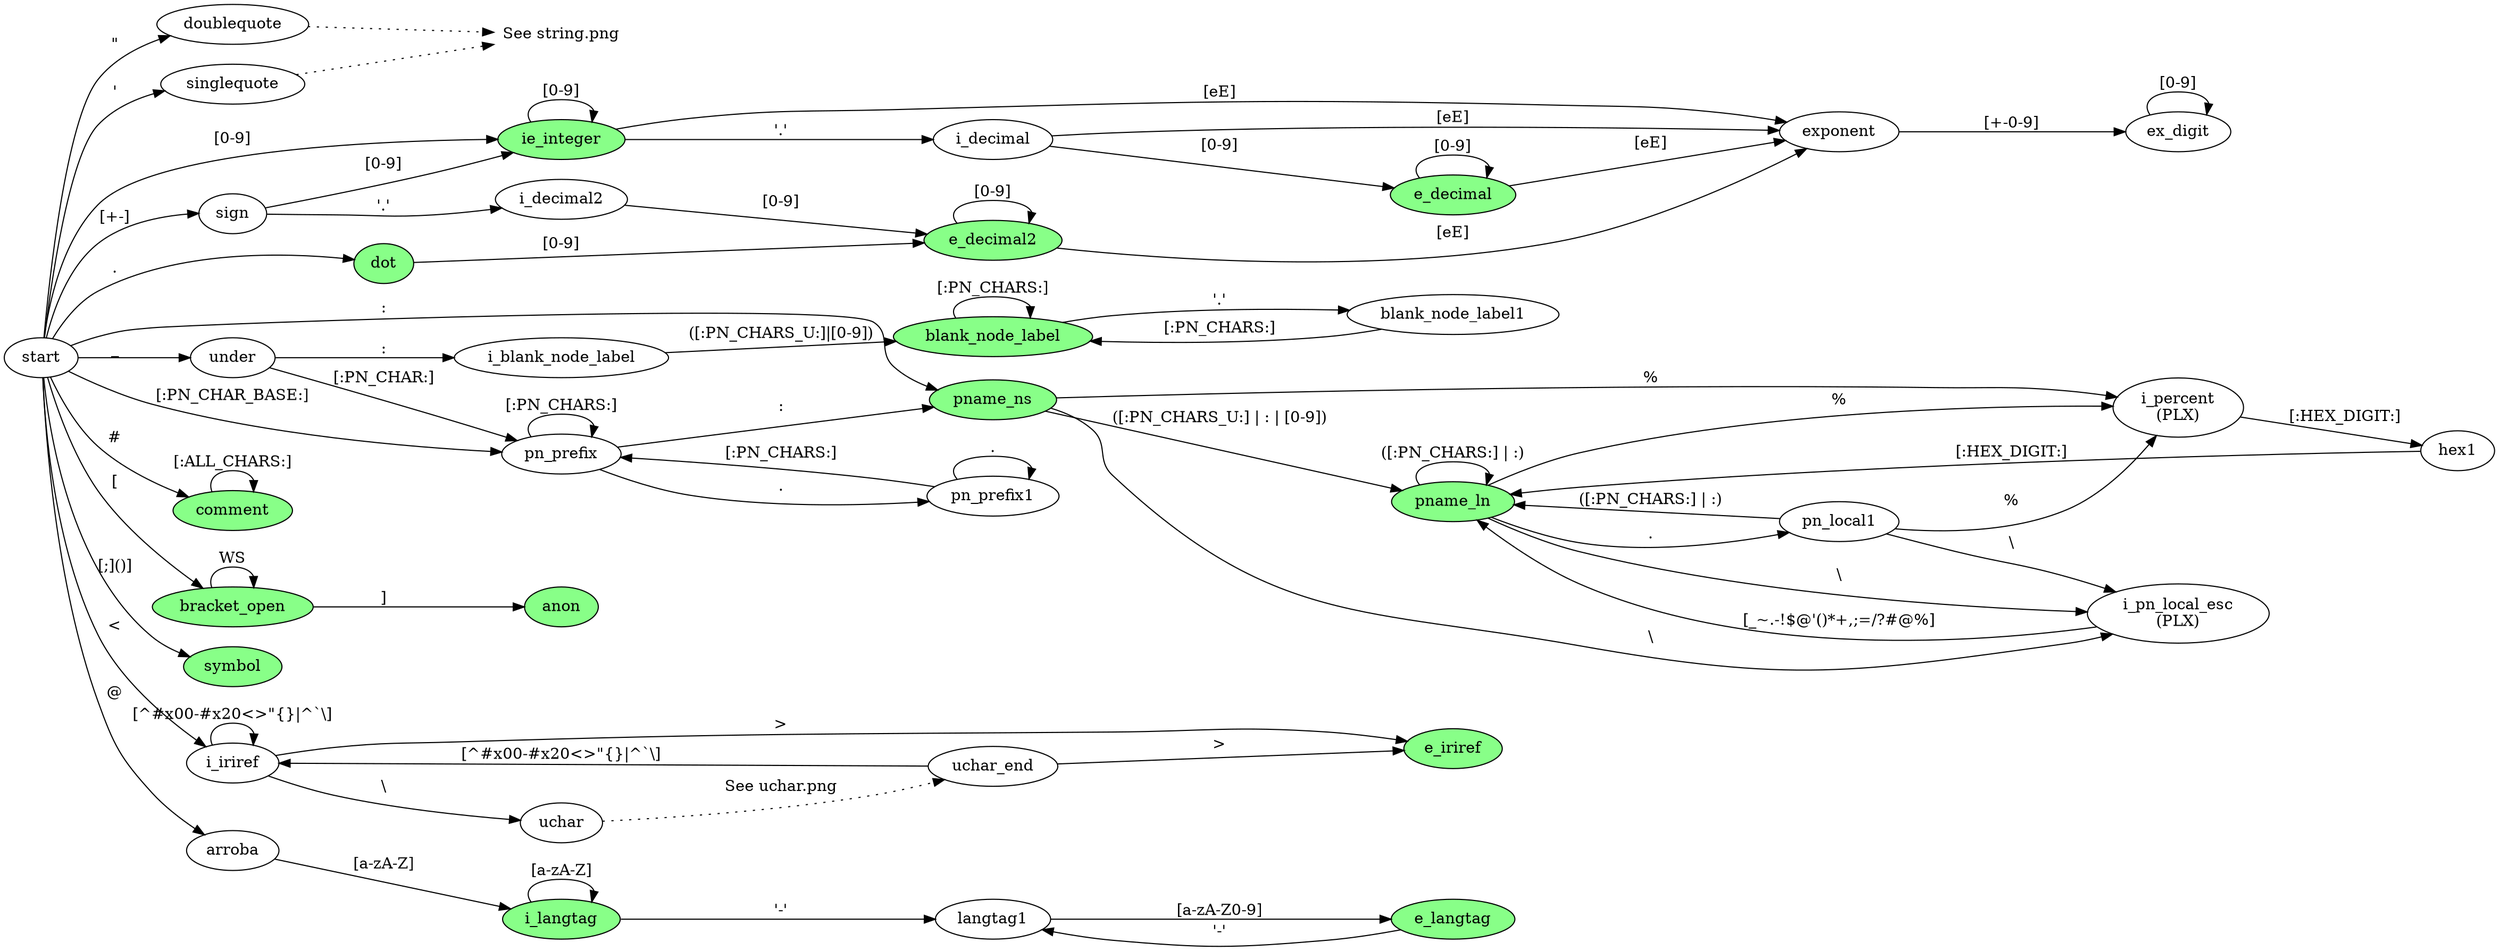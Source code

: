 // automata.dot

// Copyright 2020 cnngimenez

// Author: cnngimenez

// This program is free software: you can redistribute it and/or modify
// it under the terms of the GNU General Public License as published by
// the Free Software Foundation, either version 3 of the License, or
// (at your option) any later version.

// This program is distributed in the hope that it will be useful,
// but WITHOUT ANY WARRANTY; without even the implied warranty of
// MERCHANTABILITY or FITNESS FOR A PARTICULAR PURPOSE.  See the
// GNU General Public License for more details.

// You should have received a copy of the GNU General Public License
// along with this program.  If not, see <http://www.gnu.org/licenses/>.

digraph tokens {
        // rotate=90;
        rankdir=LR;
        node [];

        see_string_png [shape=plaintext, label="See string.png"];
        e_iriref [style=filled, fillcolor="#88ff88"];
        i_langtag [style=filled, fillcolor="#88ff88"];
        e_langtag [style=filled, fillcolor="#88ff88"];
        ie_integer [style=filled, fillcolor="#88ff88"];
        e_decimal [style=filled, fillcolor="#88ff88"];
        e_decimal2 [style=filled, fillcolor="#88ff88"];
        pname_ns [style=filled, fillcolor="#88ff88"];
        pname_ln [style=filled, fillcolor="#88ff88"];
        anon [style=filled, fillcolor="#88ff88"];
        blank_node_label [style=filled, fillcolor="#88ff88"];
        comment [style=filled, fillcolor="#88ff88"];
        dot [style=filled, fillcolor="#88ff88"];
        bracket_open [style=filled, fillcolor="#88ff88"];
        symbol [style=filled, fillcolor="#88ff88"];

        i_percent [label="i_percent\n(PLX)"];
        i_pn_local_esc [label="i_pn_local_esc\n(PLX)"];

        // IRIREF
        // [18] IRIREF ::= '<' ([^#x00-#x20<>"{}|^`\] | UCHAR)* '>'
        // /* #x00=NULL #01-#x1F=control codes #x20=space */
        
        start -> i_iriref [label="<"];
        i_iriref -> i_iriref [label="[^#x00-#x20<>\"{}|^`\\]"];
        i_iriref -> uchar [label="\\"];
        uchar_end -> i_iriref [label="[^#x00-#x20<>\"{}|^`\\]"];
        uchar_end -> e_iriref [label=">"];
        i_iriref -> e_iriref [label=">"];

        // BLANK_NODE_LABEL
        // [141s] BLANK_NODE_LABEL ::=
        //     '_:' (PN_CHARS_U | [0-9]) ((PN_CHARS | '.')* PN_CHARS)?
               
        start -> under [label="_"];
        under -> i_blank_node_label [label=":"];
        i_blank_node_label -> blank_node_label [label="([:PN_CHARS_U:]|[0-9])"];
        blank_node_label -> blank_node_label1 [label="'.'"];
        blank_node_label -> blank_node_label [label="[:PN_CHARS:]"];
        blank_node_label1 -> blank_node_label [label="[:PN_CHARS:]"];
        
        under -> pn_prefix [label="[:PN_CHAR:]"];

        // LANGTAG
        // [144s] LANGTAG ::= '@' [a-zA-Z]+ ('-' [a-zA-Z0-9]+)*
        
        start -> arroba [label="@"];
        arroba -> i_langtag -> i_langtag [label="[a-zA-Z]"] ;
        i_langtag -> langtag1 [label="'-'"];
        langtag1 -> e_langtag [label="[a-zA-Z0-9]"];
        e_langtag -> langtag1 [label="'-'"];


        // INTEGER
        // [19] INTEGER ::= [+-]? [0-9]+
        start -> sign [label="[+-]"];
        sign -> ie_integer [label="[0-9]"];
        start -> ie_integer [label="[0-9]"];
             
        ie_integer -> ie_integer [label="[0-9]"];
        

        // DECIMAL
        // [20] DECIMAL ::= [+-]? [0-9]* '.' [0-9]+

        // Case (a): [+-]? '.' [0-9]+
        sign -> i_decimal2 [label="'.'"]; // [+-] '.'
        i_decimal2 -> e_decimal2 [label="[0-9]"];
        e_decimal2 -> e_decimal2 [label="[0-9]"];
        // start -> i_decimal2 [label="'.'"]; // '.'
        // ^^ Accepted by start -> dot -> e_decimal2

        // Case (b): [+-]? [0-9]+ '.' [0-9]+
        ie_integer -> i_decimal [label="'.'"]; // [+-]? [0-9]+ '.'
        i_decimal -> e_decimal [label="[0-9]"];
        e_decimal -> e_decimal [label="[0-9]"];
        
        // DOUBLE
        // [21] DOUBLE ::=
        // [+-]? ([0-9]+ '.' [0-9]* EXPONENT |
        //        '.' [0-9]+ EXPONENT |
        //        [0-9]+ EXPONENT)

        // First case (a): [+-]? [0-9]+ '.' EXPONENT
        i_decimal -> exponent [label="[eE]"];

        // First case (b): [+-]? [0-9]+ '.' [0-9]+ EXPONENT
        e_decimal -> exponent [label="[eE]"];

        // Second case [+-]? '.' [0-9]+ EXPONENT
        e_decimal2 -> exponent [label="[eE]"];

        // Third case [+-]? [0-9]+ EXPONENT
        ie_integer -> exponent [label="[eE]"];

        // EXPONENT
        // [154s] EXPONENT ::= [eE] [+-]? [0-9]+
        exponent -> ex_digit [label="[+-0-9]"];
        ex_digit -> ex_digit [label="[0-9]"];
        
        // UCHAR
        // [26] UCHAR ::= '\u' HEX HEX HEX HEX |
        //                '\U' HEX HEX HEX HEX HEX HEX HEX HEX
        uchar -> uchar_end [style=dotted, label="See uchar.png"];

        // STRINGS
        start -> doublequote [label="\""];
        doublequote -> see_string_png [style=dotted];
        start -> singlequote [label="'"];
        singlequote -> see_string_png [style=dotted];

        // PNAME_NS
        // [139s] PNAME_NS ::= PN_PREFIX? ':'                      
        start -> pname_ns [label=":"];
        start -> pn_prefix [label="[:PN_CHAR_BASE:]"]; // when "_" go to "under".
        pn_prefix -> pname_ns [label=":"];

        // PN_PREFIX
        // [167s] PN_PREFIX ::= PN_CHARS_BASE ((PN_CHARS | '.')* PN_CHARS)?

        // PN_CHAR_BASE are the following characters:
        // [A-Z] | [a-z] | [#x00C0-#x00D6] | [#x00D8-#x00F6] |
        // [#x00F8-#x02FF] | [#x0370-#x037D] | [#x037F-#x1FFF] |
        // [#x200C-#x200D] | [#x2070-#x218F] | [#x2C00-#x2FEF] |
        // [#x3001-#xD7FF] | [#xF900-#xFDCF] | [#xFDF0-#xFFFD] |
        // [#x10000-#xEFFFF]
        
        // PN_CHARS are the following characters:
        // PN_CHARS_U | '-' | [0-9] | #x00B7 | [#x0300-#x036F] | [#x203F-#x2040]
        // PN_CHARS_U are: PN_CHARS_BASE | '_'
        pn_prefix -> pn_prefix1 [label="."];
        pn_prefix -> pn_prefix [label="[:PN_CHARS:]"];
        pn_prefix1 -> pn_prefix [label="[:PN_CHARS:]"];
        pn_prefix1 -> pn_prefix1 [label="."];

        // PNAME_LN
        // [140s] PNAME_LN ::= PNAME_NS PN_LOCAL
        // [168s] PN_LOCAL ::= (PN_CHARS_U | ':' | [0-9] | PLX)
        //   ((PN_CHARS | '.' | ':' | PLX)* (PN_CHARS | ':' | PLX))?
        pname_ns -> pname_ln [label="([:PN_CHARS_U:] | : | [0-9])"];
        pname_ns -> i_percent [label="%"]; // to PLX
        pname_ns -> i_pn_local_esc [label="\\"]; // to PLX
        
        pname_ln -> pname_ln [label="([:PN_CHARS:] | :)"];
        pname_ln -> pn_local1 [label="."];
        pname_ln -> i_percent [label="%"]; // to PLX
        pname_ln -> i_pn_local_esc [label="\\"]; // to PLX
        
        pn_local1 -> pname_ln [label="([:PN_CHARS:] | :)"];
        pn_local1 -> i_percent [label="%"]; // to PLX
        pn_local1 -> i_pn_local_esc [label="\\"]; // to PLX

        // [169s] PLX ::= PERCENT | PN_LOCAL_ESC
        i_percent -> hex1 [label="[:HEX_DIGIT:]"];
        hex1 -> pname_ln [label="[:HEX_DIGIT:]"];

        // [172s] PN_LOCAL_ESC ::= '\' ('_' | '~' | '.' | '-' | '!' | '$' | '&'
        // | "'" | '(' | ')' | '*' | '+' | ',' | ';' | '=' | '/' | '?' | '#'
        // | '@' | '%')
        i_pn_local_esc -> pname_ln [label="[_~.-!$@'()*+,;=/?#@%]"];

        // Comments
        // COMMENT ::= '#' .*
        start -> comment [label="#"];
        comment -> comment [label="[:ALL_CHARS:]"];

        start -> dot [label="."];
        dot-> e_decimal2 [label="[0-9]"];

        // [162s] ANON ::= '[' WS* ']'
        // "[" alone should be accepted too.
        start -> bracket_open [label="["];
        bracket_open -> bracket_open [label="WS"];
        bracket_open -> anon [label="]"];
        
        // '.' accepted by dot.
        start -> symbol [label="[;]()]"];
}


